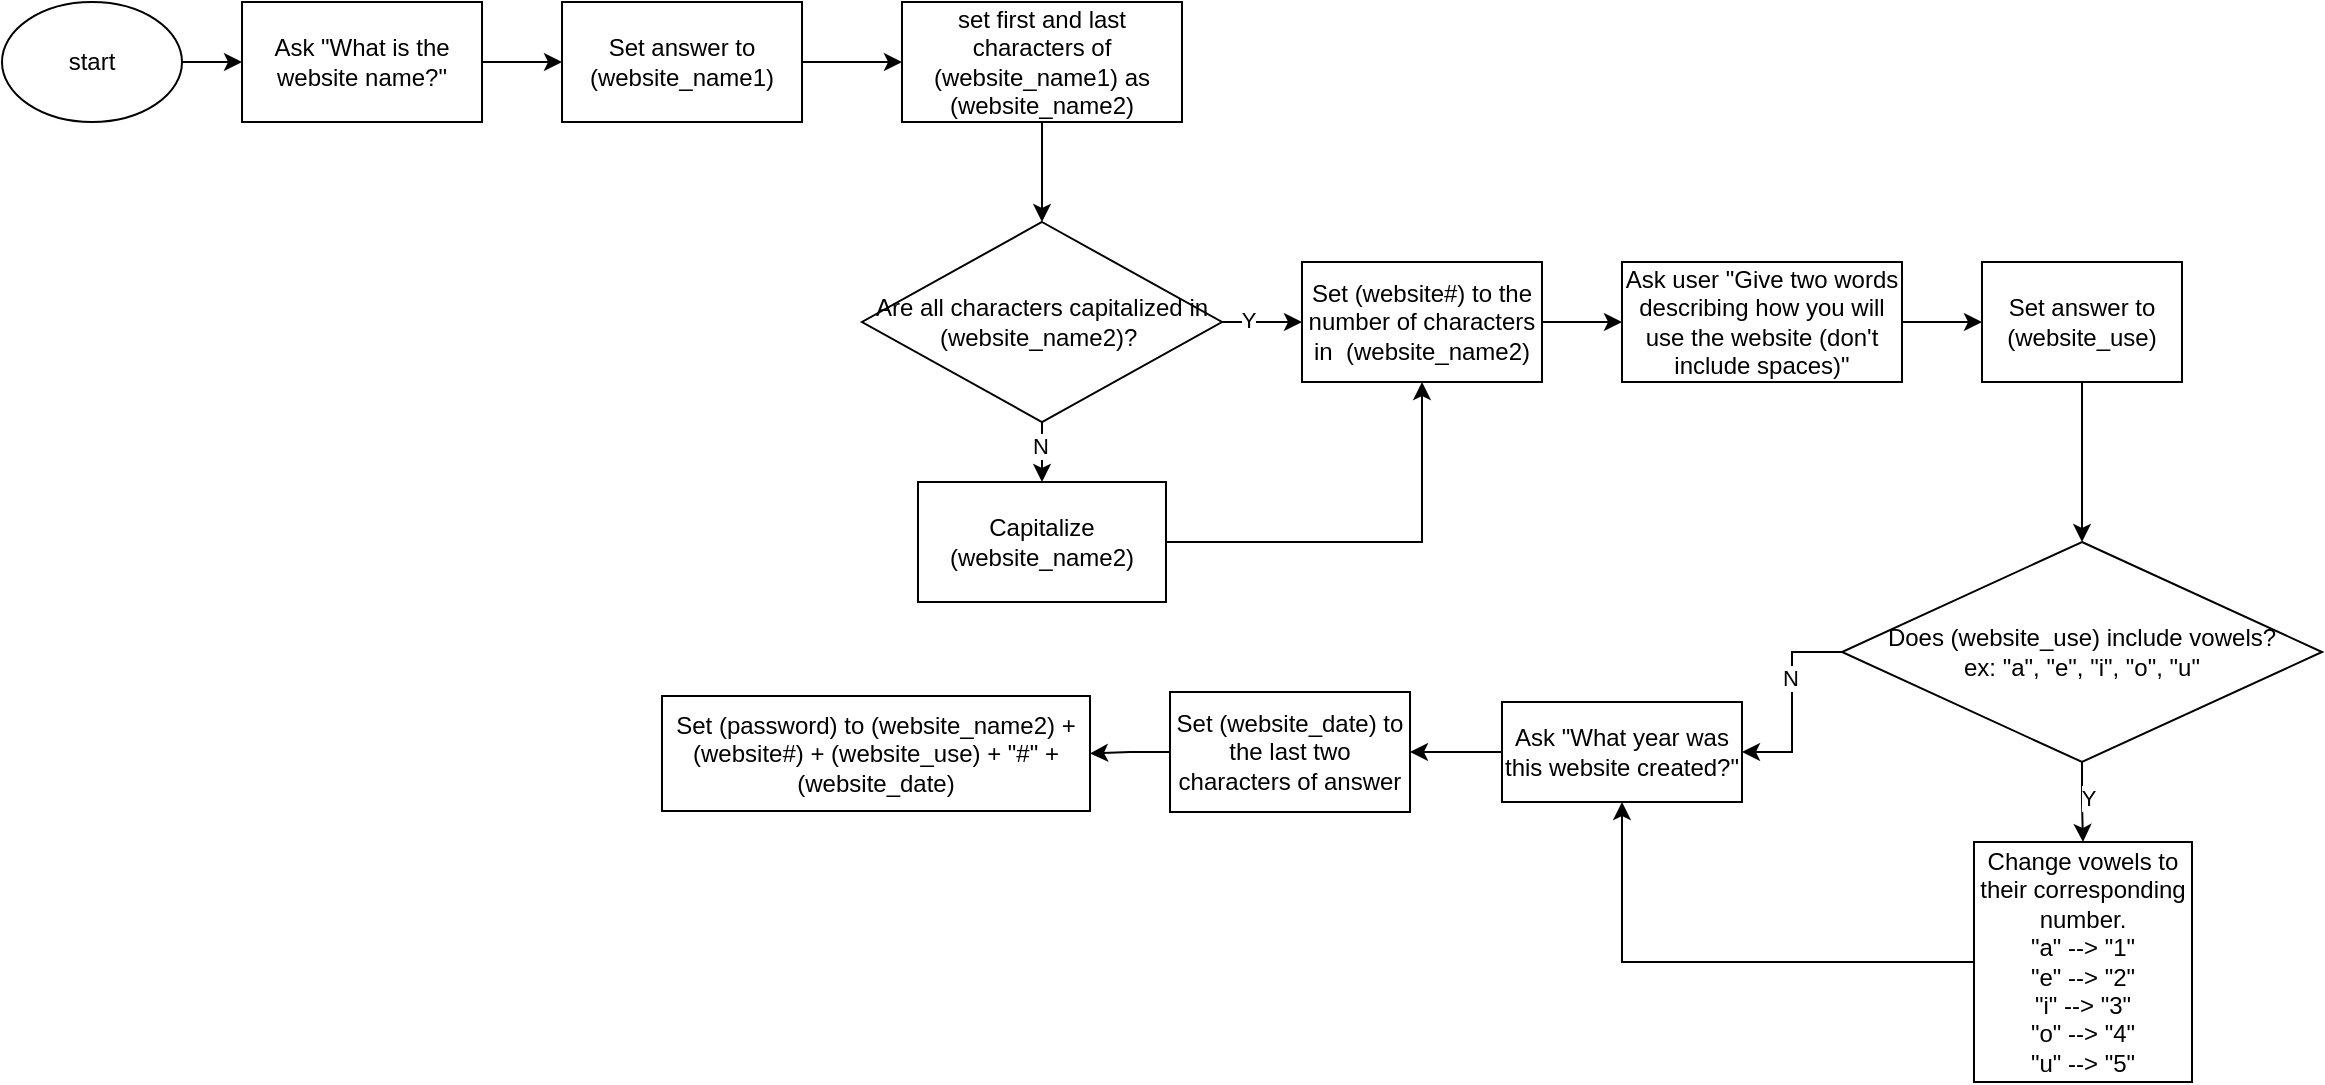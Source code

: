 <mxfile version="22.0.4" type="github">
  <diagram id="C5RBs43oDa-KdzZeNtuy" name="Page-1">
    <mxGraphModel dx="940" dy="1562" grid="1" gridSize="10" guides="1" tooltips="1" connect="1" arrows="1" fold="1" page="1" pageScale="1" pageWidth="827" pageHeight="1169" math="0" shadow="0">
      <root>
        <mxCell id="WIyWlLk6GJQsqaUBKTNV-0" />
        <mxCell id="WIyWlLk6GJQsqaUBKTNV-1" parent="WIyWlLk6GJQsqaUBKTNV-0" />
        <mxCell id="LmKcbsiHDKgh1KPG_1Xj-71" style="edgeStyle=orthogonalEdgeStyle;rounded=0;orthogonalLoop=1;jettySize=auto;html=1;exitX=1;exitY=0.5;exitDx=0;exitDy=0;entryX=0;entryY=0.5;entryDx=0;entryDy=0;" edge="1" parent="WIyWlLk6GJQsqaUBKTNV-1" source="LmKcbsiHDKgh1KPG_1Xj-2" target="LmKcbsiHDKgh1KPG_1Xj-3">
          <mxGeometry relative="1" as="geometry" />
        </mxCell>
        <mxCell id="LmKcbsiHDKgh1KPG_1Xj-2" value="start" style="ellipse;whiteSpace=wrap;html=1;" vertex="1" parent="WIyWlLk6GJQsqaUBKTNV-1">
          <mxGeometry x="200" y="-120" width="90" height="60" as="geometry" />
        </mxCell>
        <mxCell id="LmKcbsiHDKgh1KPG_1Xj-21" value="" style="edgeStyle=orthogonalEdgeStyle;rounded=0;orthogonalLoop=1;jettySize=auto;html=1;" edge="1" parent="WIyWlLk6GJQsqaUBKTNV-1" source="LmKcbsiHDKgh1KPG_1Xj-3" target="LmKcbsiHDKgh1KPG_1Xj-20">
          <mxGeometry relative="1" as="geometry" />
        </mxCell>
        <mxCell id="LmKcbsiHDKgh1KPG_1Xj-3" value="Ask &quot;What is the website name?&quot;" style="whiteSpace=wrap;html=1;" vertex="1" parent="WIyWlLk6GJQsqaUBKTNV-1">
          <mxGeometry x="320" y="-120" width="120" height="60" as="geometry" />
        </mxCell>
        <mxCell id="LmKcbsiHDKgh1KPG_1Xj-25" value="" style="edgeStyle=orthogonalEdgeStyle;rounded=0;orthogonalLoop=1;jettySize=auto;html=1;" edge="1" parent="WIyWlLk6GJQsqaUBKTNV-1" source="LmKcbsiHDKgh1KPG_1Xj-12" target="LmKcbsiHDKgh1KPG_1Xj-24">
          <mxGeometry relative="1" as="geometry" />
        </mxCell>
        <mxCell id="LmKcbsiHDKgh1KPG_1Xj-12" value="set first and last characters of (website_name1) as (website_name2)" style="whiteSpace=wrap;html=1;" vertex="1" parent="WIyWlLk6GJQsqaUBKTNV-1">
          <mxGeometry x="650" y="-120" width="140" height="60" as="geometry" />
        </mxCell>
        <mxCell id="LmKcbsiHDKgh1KPG_1Xj-33" style="edgeStyle=orthogonalEdgeStyle;rounded=0;orthogonalLoop=1;jettySize=auto;html=1;entryX=0.5;entryY=1;entryDx=0;entryDy=0;" edge="1" parent="WIyWlLk6GJQsqaUBKTNV-1" source="LmKcbsiHDKgh1KPG_1Xj-14" target="LmKcbsiHDKgh1KPG_1Xj-17">
          <mxGeometry relative="1" as="geometry" />
        </mxCell>
        <mxCell id="LmKcbsiHDKgh1KPG_1Xj-14" value="Capitalize (website_name2)" style="whiteSpace=wrap;html=1;" vertex="1" parent="WIyWlLk6GJQsqaUBKTNV-1">
          <mxGeometry x="658" y="120" width="124" height="60" as="geometry" />
        </mxCell>
        <mxCell id="LmKcbsiHDKgh1KPG_1Xj-35" value="" style="edgeStyle=orthogonalEdgeStyle;rounded=0;orthogonalLoop=1;jettySize=auto;html=1;" edge="1" parent="WIyWlLk6GJQsqaUBKTNV-1" source="LmKcbsiHDKgh1KPG_1Xj-17" target="LmKcbsiHDKgh1KPG_1Xj-34">
          <mxGeometry relative="1" as="geometry" />
        </mxCell>
        <mxCell id="LmKcbsiHDKgh1KPG_1Xj-17" value="Set (website#) to the number of characters in&amp;nbsp; (website_name2)" style="whiteSpace=wrap;html=1;" vertex="1" parent="WIyWlLk6GJQsqaUBKTNV-1">
          <mxGeometry x="850" y="10" width="120" height="60" as="geometry" />
        </mxCell>
        <mxCell id="LmKcbsiHDKgh1KPG_1Xj-22" value="" style="edgeStyle=orthogonalEdgeStyle;rounded=0;orthogonalLoop=1;jettySize=auto;html=1;" edge="1" parent="WIyWlLk6GJQsqaUBKTNV-1" source="LmKcbsiHDKgh1KPG_1Xj-20" target="LmKcbsiHDKgh1KPG_1Xj-12">
          <mxGeometry relative="1" as="geometry" />
        </mxCell>
        <mxCell id="LmKcbsiHDKgh1KPG_1Xj-20" value="Set answer to (website_name1)" style="whiteSpace=wrap;html=1;" vertex="1" parent="WIyWlLk6GJQsqaUBKTNV-1">
          <mxGeometry x="480" y="-120" width="120" height="60" as="geometry" />
        </mxCell>
        <mxCell id="LmKcbsiHDKgh1KPG_1Xj-28" value="" style="edgeStyle=orthogonalEdgeStyle;rounded=0;orthogonalLoop=1;jettySize=auto;html=1;" edge="1" parent="WIyWlLk6GJQsqaUBKTNV-1" source="LmKcbsiHDKgh1KPG_1Xj-24" target="LmKcbsiHDKgh1KPG_1Xj-17">
          <mxGeometry relative="1" as="geometry" />
        </mxCell>
        <mxCell id="LmKcbsiHDKgh1KPG_1Xj-29" value="Y" style="edgeLabel;html=1;align=center;verticalAlign=middle;resizable=0;points=[];" vertex="1" connectable="0" parent="LmKcbsiHDKgh1KPG_1Xj-28">
          <mxGeometry x="-0.37" y="1" relative="1" as="geometry">
            <mxPoint as="offset" />
          </mxGeometry>
        </mxCell>
        <mxCell id="LmKcbsiHDKgh1KPG_1Xj-51" style="edgeStyle=orthogonalEdgeStyle;rounded=0;orthogonalLoop=1;jettySize=auto;html=1;exitX=0.5;exitY=1;exitDx=0;exitDy=0;entryX=0.5;entryY=0;entryDx=0;entryDy=0;" edge="1" parent="WIyWlLk6GJQsqaUBKTNV-1" source="LmKcbsiHDKgh1KPG_1Xj-24" target="LmKcbsiHDKgh1KPG_1Xj-14">
          <mxGeometry relative="1" as="geometry" />
        </mxCell>
        <mxCell id="LmKcbsiHDKgh1KPG_1Xj-52" value="N" style="edgeLabel;html=1;align=center;verticalAlign=middle;resizable=0;points=[];" vertex="1" connectable="0" parent="LmKcbsiHDKgh1KPG_1Xj-51">
          <mxGeometry x="-0.207" y="-1" relative="1" as="geometry">
            <mxPoint as="offset" />
          </mxGeometry>
        </mxCell>
        <mxCell id="LmKcbsiHDKgh1KPG_1Xj-24" value="Are all characters capitalized in (website_name2)?&amp;nbsp;" style="rhombus;whiteSpace=wrap;html=1;" vertex="1" parent="WIyWlLk6GJQsqaUBKTNV-1">
          <mxGeometry x="630" y="-10" width="180" height="100" as="geometry" />
        </mxCell>
        <mxCell id="LmKcbsiHDKgh1KPG_1Xj-38" value="" style="edgeStyle=orthogonalEdgeStyle;rounded=0;orthogonalLoop=1;jettySize=auto;html=1;" edge="1" parent="WIyWlLk6GJQsqaUBKTNV-1" source="LmKcbsiHDKgh1KPG_1Xj-34" target="LmKcbsiHDKgh1KPG_1Xj-37">
          <mxGeometry relative="1" as="geometry" />
        </mxCell>
        <mxCell id="LmKcbsiHDKgh1KPG_1Xj-34" value="Ask user &quot;Give two words describing how you will use the website (don&#39;t include spaces)&quot;" style="whiteSpace=wrap;html=1;" vertex="1" parent="WIyWlLk6GJQsqaUBKTNV-1">
          <mxGeometry x="1010" y="10" width="140" height="60" as="geometry" />
        </mxCell>
        <mxCell id="LmKcbsiHDKgh1KPG_1Xj-41" value="" style="edgeStyle=orthogonalEdgeStyle;rounded=0;orthogonalLoop=1;jettySize=auto;html=1;" edge="1" parent="WIyWlLk6GJQsqaUBKTNV-1" source="LmKcbsiHDKgh1KPG_1Xj-37" target="LmKcbsiHDKgh1KPG_1Xj-40">
          <mxGeometry relative="1" as="geometry" />
        </mxCell>
        <mxCell id="LmKcbsiHDKgh1KPG_1Xj-37" value="Set answer to (website_use)" style="whiteSpace=wrap;html=1;" vertex="1" parent="WIyWlLk6GJQsqaUBKTNV-1">
          <mxGeometry x="1190" y="10" width="100" height="60" as="geometry" />
        </mxCell>
        <mxCell id="LmKcbsiHDKgh1KPG_1Xj-47" value="" style="edgeStyle=orthogonalEdgeStyle;rounded=0;orthogonalLoop=1;jettySize=auto;html=1;" edge="1" parent="WIyWlLk6GJQsqaUBKTNV-1" source="LmKcbsiHDKgh1KPG_1Xj-40" target="LmKcbsiHDKgh1KPG_1Xj-46">
          <mxGeometry relative="1" as="geometry" />
        </mxCell>
        <mxCell id="LmKcbsiHDKgh1KPG_1Xj-53" value="Y" style="edgeLabel;html=1;align=center;verticalAlign=middle;resizable=0;points=[];" vertex="1" connectable="0" parent="LmKcbsiHDKgh1KPG_1Xj-47">
          <mxGeometry x="-0.104" y="3" relative="1" as="geometry">
            <mxPoint as="offset" />
          </mxGeometry>
        </mxCell>
        <mxCell id="LmKcbsiHDKgh1KPG_1Xj-57" value="" style="edgeStyle=orthogonalEdgeStyle;rounded=0;orthogonalLoop=1;jettySize=auto;html=1;" edge="1" parent="WIyWlLk6GJQsqaUBKTNV-1" source="LmKcbsiHDKgh1KPG_1Xj-40" target="LmKcbsiHDKgh1KPG_1Xj-42">
          <mxGeometry relative="1" as="geometry" />
        </mxCell>
        <mxCell id="LmKcbsiHDKgh1KPG_1Xj-59" value="N" style="edgeLabel;html=1;align=center;verticalAlign=middle;resizable=0;points=[];" vertex="1" connectable="0" parent="LmKcbsiHDKgh1KPG_1Xj-57">
          <mxGeometry x="-0.248" y="-1" relative="1" as="geometry">
            <mxPoint as="offset" />
          </mxGeometry>
        </mxCell>
        <mxCell id="LmKcbsiHDKgh1KPG_1Xj-40" value="Does (website_use) include vowels?&lt;br&gt;ex: &quot;a&quot;, &quot;e&quot;, &quot;i&quot;, &quot;o&quot;, &quot;u&quot;" style="rhombus;whiteSpace=wrap;html=1;" vertex="1" parent="WIyWlLk6GJQsqaUBKTNV-1">
          <mxGeometry x="1120" y="150" width="240" height="110" as="geometry" />
        </mxCell>
        <mxCell id="LmKcbsiHDKgh1KPG_1Xj-63" value="" style="edgeStyle=orthogonalEdgeStyle;rounded=0;orthogonalLoop=1;jettySize=auto;html=1;" edge="1" parent="WIyWlLk6GJQsqaUBKTNV-1" source="LmKcbsiHDKgh1KPG_1Xj-42" target="LmKcbsiHDKgh1KPG_1Xj-62">
          <mxGeometry relative="1" as="geometry" />
        </mxCell>
        <mxCell id="LmKcbsiHDKgh1KPG_1Xj-42" value="Ask &quot;What year was this website created?&quot;" style="whiteSpace=wrap;html=1;" vertex="1" parent="WIyWlLk6GJQsqaUBKTNV-1">
          <mxGeometry x="950" y="230" width="120" height="50" as="geometry" />
        </mxCell>
        <mxCell id="LmKcbsiHDKgh1KPG_1Xj-61" style="edgeStyle=orthogonalEdgeStyle;rounded=0;orthogonalLoop=1;jettySize=auto;html=1;entryX=0.5;entryY=1;entryDx=0;entryDy=0;" edge="1" parent="WIyWlLk6GJQsqaUBKTNV-1" source="LmKcbsiHDKgh1KPG_1Xj-46" target="LmKcbsiHDKgh1KPG_1Xj-42">
          <mxGeometry relative="1" as="geometry">
            <mxPoint x="1010.0" y="375" as="targetPoint" />
          </mxGeometry>
        </mxCell>
        <mxCell id="LmKcbsiHDKgh1KPG_1Xj-46" value="Change vowels to their corresponding number.&lt;br&gt;&quot;a&quot; --&amp;gt; &quot;1&quot;&lt;br&gt;&quot;e&quot; --&amp;gt; &quot;2&quot;&lt;br&gt;&quot;i&quot; --&amp;gt; &quot;3&quot;&lt;br&gt;&quot;o&quot; --&amp;gt; &quot;4&quot;&lt;br&gt;&quot;u&quot; --&amp;gt; &quot;5&quot;" style="whiteSpace=wrap;html=1;" vertex="1" parent="WIyWlLk6GJQsqaUBKTNV-1">
          <mxGeometry x="1186" y="300" width="109" height="120" as="geometry" />
        </mxCell>
        <mxCell id="LmKcbsiHDKgh1KPG_1Xj-65" value="" style="edgeStyle=orthogonalEdgeStyle;rounded=0;orthogonalLoop=1;jettySize=auto;html=1;" edge="1" parent="WIyWlLk6GJQsqaUBKTNV-1" source="LmKcbsiHDKgh1KPG_1Xj-62" target="LmKcbsiHDKgh1KPG_1Xj-64">
          <mxGeometry relative="1" as="geometry" />
        </mxCell>
        <mxCell id="LmKcbsiHDKgh1KPG_1Xj-62" value="Set (website_date) to the last two characters of answer" style="whiteSpace=wrap;html=1;" vertex="1" parent="WIyWlLk6GJQsqaUBKTNV-1">
          <mxGeometry x="784" y="225" width="120" height="60" as="geometry" />
        </mxCell>
        <mxCell id="LmKcbsiHDKgh1KPG_1Xj-64" value="Set (password) to (website_name2) + (website#) + (website_use) + &quot;#&quot; + (website_date)" style="whiteSpace=wrap;html=1;" vertex="1" parent="WIyWlLk6GJQsqaUBKTNV-1">
          <mxGeometry x="530" y="227" width="214" height="57.5" as="geometry" />
        </mxCell>
      </root>
    </mxGraphModel>
  </diagram>
</mxfile>
